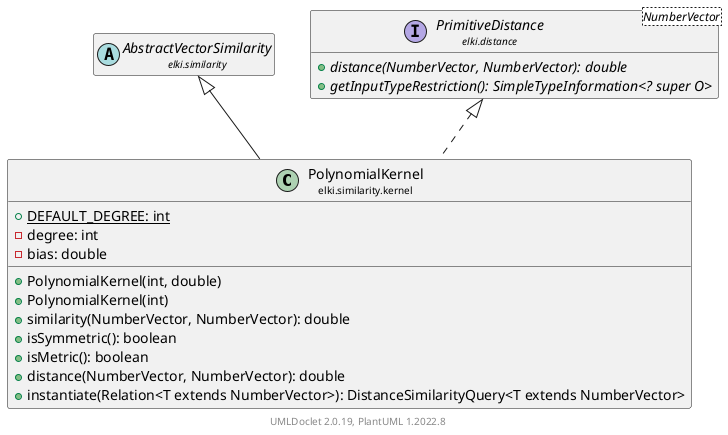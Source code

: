 @startuml
    remove .*\.(Instance|Par|Parameterizer|Factory)$
    set namespaceSeparator none
    hide empty fields
    hide empty methods

    class "<size:14>PolynomialKernel\n<size:10>elki.similarity.kernel" as elki.similarity.kernel.PolynomialKernel [[PolynomialKernel.html]] {
        {static} +DEFAULT_DEGREE: int
        -degree: int
        -bias: double
        +PolynomialKernel(int, double)
        +PolynomialKernel(int)
        +similarity(NumberVector, NumberVector): double
        +isSymmetric(): boolean
        +isMetric(): boolean
        +distance(NumberVector, NumberVector): double
        +instantiate(Relation<T extends NumberVector>): DistanceSimilarityQuery<T extends NumberVector>
    }

    abstract class "<size:14>AbstractVectorSimilarity\n<size:10>elki.similarity" as elki.similarity.AbstractVectorSimilarity [[../AbstractVectorSimilarity.html]]
    interface "<size:14>PrimitiveDistance\n<size:10>elki.distance" as elki.distance.PrimitiveDistance<NumberVector> [[../../distance/PrimitiveDistance.html]] {
        {abstract} +distance(NumberVector, NumberVector): double
        {abstract} +getInputTypeRestriction(): SimpleTypeInformation<? super O>
    }
    class "<size:14>PolynomialKernel.Par\n<size:10>elki.similarity.kernel" as elki.similarity.kernel.PolynomialKernel.Par [[PolynomialKernel.Par.html]]

    elki.similarity.AbstractVectorSimilarity <|-- elki.similarity.kernel.PolynomialKernel
    elki.distance.PrimitiveDistance <|.. elki.similarity.kernel.PolynomialKernel
    elki.similarity.kernel.PolynomialKernel +-- elki.similarity.kernel.PolynomialKernel.Par

    center footer UMLDoclet 2.0.19, PlantUML 1.2022.8
@enduml
